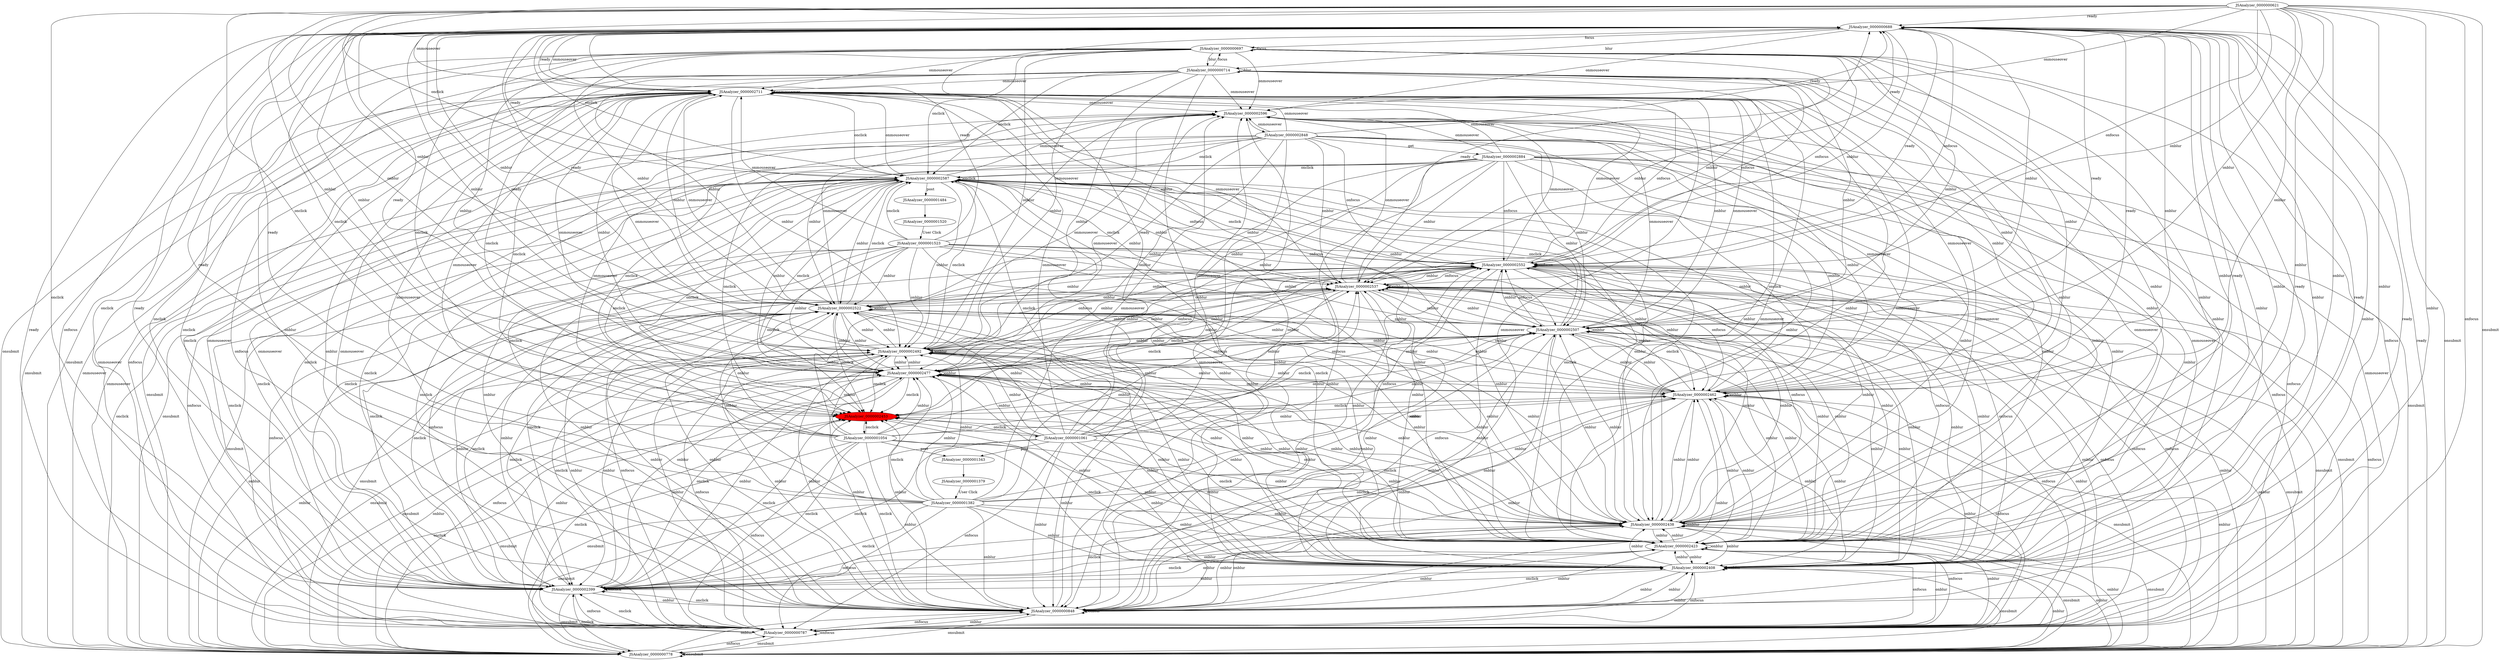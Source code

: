 digraph FSM {
JSAnalyzer_0000000621 [];
JSAnalyzer_0000000688 [];
JSAnalyzer_0000000697 [];
JSAnalyzer_0000000714 [];
JSAnalyzer_0000000778 [];
JSAnalyzer_0000000787 [];
JSAnalyzer_0000000848 [];
JSAnalyzer_0000001054 [];
JSAnalyzer_0000001061 [];
JSAnalyzer_0000001343 [];
JSAnalyzer_0000001379 [];
JSAnalyzer_0000001484 [];
JSAnalyzer_0000001520 [];
JSAnalyzer_0000002399 [];
JSAnalyzer_0000002408 [];
JSAnalyzer_0000002423 [];
JSAnalyzer_0000002438 [];
JSAnalyzer_0000002453 [style=filled,fillcolor=red];
JSAnalyzer_0000002462 [];
JSAnalyzer_0000002477 [];
JSAnalyzer_0000002492 [];
JSAnalyzer_0000002507 [];
JSAnalyzer_0000002522 [];
JSAnalyzer_0000002537 [];
JSAnalyzer_0000002552 [];
JSAnalyzer_0000002587 [];
JSAnalyzer_0000002596 [];
JSAnalyzer_0000002711 [];
JSAnalyzer_0000002848 [];
JSAnalyzer_0000002884 [];
JSAnalyzer_0000001382 [];
JSAnalyzer_0000001523 [];
JSAnalyzer_0000002453 -> JSAnalyzer_0000001054 []
JSAnalyzer_0000002453 -> JSAnalyzer_0000001061 []
JSAnalyzer_0000001343 -> JSAnalyzer_0000001379 []
JSAnalyzer_0000001484 -> JSAnalyzer_0000001520 []
JSAnalyzer_0000002596 -> JSAnalyzer_0000002848 []
JSAnalyzer_0000000621 -> JSAnalyzer_0000000778 [label="onsubmit"]
JSAnalyzer_0000000621 -> JSAnalyzer_0000000787 [label="onfocus"]
JSAnalyzer_0000000621 -> JSAnalyzer_0000000848 [label="onblur"]
JSAnalyzer_0000000621 -> JSAnalyzer_0000002399 [label="onclick"]
JSAnalyzer_0000000621 -> JSAnalyzer_0000002408 [label="onblur"]
JSAnalyzer_0000000621 -> JSAnalyzer_0000002423 [label="onblur"]
JSAnalyzer_0000000621 -> JSAnalyzer_0000002438 [label="onblur"]
JSAnalyzer_0000000621 -> JSAnalyzer_0000002453 [label="onclick"]
JSAnalyzer_0000000621 -> JSAnalyzer_0000002462 [label="onblur"]
JSAnalyzer_0000000621 -> JSAnalyzer_0000002477 [label="onblur"]
JSAnalyzer_0000000621 -> JSAnalyzer_0000002492 [label="onblur"]
JSAnalyzer_0000000621 -> JSAnalyzer_0000002507 [label="onblur"]
JSAnalyzer_0000000621 -> JSAnalyzer_0000002522 [label="onblur"]
JSAnalyzer_0000000621 -> JSAnalyzer_0000002537 [label="onblur"]
JSAnalyzer_0000000621 -> JSAnalyzer_0000002552 [label="onfocus"]
JSAnalyzer_0000000621 -> JSAnalyzer_0000002587 [label="onclick"]
JSAnalyzer_0000000621 -> JSAnalyzer_0000002596 [label="onmouseover"]
JSAnalyzer_0000000621 -> JSAnalyzer_0000002711 [label="onmouseover"]
JSAnalyzer_0000000621 -> JSAnalyzer_0000000688 [label="ready"]
JSAnalyzer_0000000688 -> JSAnalyzer_0000000697 [label="focus"]
JSAnalyzer_0000000688 -> JSAnalyzer_0000000714 [label="blur"]
JSAnalyzer_0000000688 -> JSAnalyzer_0000000778 [label="onsubmit"]
JSAnalyzer_0000000688 -> JSAnalyzer_0000000787 [label="onfocus"]
JSAnalyzer_0000000688 -> JSAnalyzer_0000000848 [label="onblur"]
JSAnalyzer_0000000688 -> JSAnalyzer_0000002399 [label="onclick"]
JSAnalyzer_0000000688 -> JSAnalyzer_0000002408 [label="onblur"]
JSAnalyzer_0000000688 -> JSAnalyzer_0000002423 [label="onblur"]
JSAnalyzer_0000000688 -> JSAnalyzer_0000002438 [label="onblur"]
JSAnalyzer_0000000688 -> JSAnalyzer_0000002453 [label="onclick"]
JSAnalyzer_0000000688 -> JSAnalyzer_0000002462 [label="onblur"]
JSAnalyzer_0000000688 -> JSAnalyzer_0000002477 [label="onblur"]
JSAnalyzer_0000000688 -> JSAnalyzer_0000002492 [label="onblur"]
JSAnalyzer_0000000688 -> JSAnalyzer_0000002507 [label="onblur"]
JSAnalyzer_0000000688 -> JSAnalyzer_0000002522 [label="onblur"]
JSAnalyzer_0000000688 -> JSAnalyzer_0000002537 [label="onblur"]
JSAnalyzer_0000000688 -> JSAnalyzer_0000002552 [label="onfocus"]
JSAnalyzer_0000000688 -> JSAnalyzer_0000002587 [label="onclick"]
JSAnalyzer_0000000688 -> JSAnalyzer_0000002596 [label="onmouseover"]
JSAnalyzer_0000000688 -> JSAnalyzer_0000002711 [label="onmouseover"]
JSAnalyzer_0000000697 -> JSAnalyzer_0000000697 [label="focus"]
JSAnalyzer_0000000697 -> JSAnalyzer_0000000714 [label="blur"]
JSAnalyzer_0000000697 -> JSAnalyzer_0000000778 [label="onsubmit"]
JSAnalyzer_0000000697 -> JSAnalyzer_0000000787 [label="onfocus"]
JSAnalyzer_0000000697 -> JSAnalyzer_0000000848 [label="onblur"]
JSAnalyzer_0000000697 -> JSAnalyzer_0000002399 [label="onclick"]
JSAnalyzer_0000000697 -> JSAnalyzer_0000002408 [label="onblur"]
JSAnalyzer_0000000697 -> JSAnalyzer_0000002423 [label="onblur"]
JSAnalyzer_0000000697 -> JSAnalyzer_0000002438 [label="onblur"]
JSAnalyzer_0000000697 -> JSAnalyzer_0000002453 [label="onclick"]
JSAnalyzer_0000000697 -> JSAnalyzer_0000002462 [label="onblur"]
JSAnalyzer_0000000697 -> JSAnalyzer_0000002477 [label="onblur"]
JSAnalyzer_0000000697 -> JSAnalyzer_0000002492 [label="onblur"]
JSAnalyzer_0000000697 -> JSAnalyzer_0000002507 [label="onblur"]
JSAnalyzer_0000000697 -> JSAnalyzer_0000002522 [label="onblur"]
JSAnalyzer_0000000697 -> JSAnalyzer_0000002537 [label="onblur"]
JSAnalyzer_0000000697 -> JSAnalyzer_0000002552 [label="onfocus"]
JSAnalyzer_0000000697 -> JSAnalyzer_0000002587 [label="onclick"]
JSAnalyzer_0000000697 -> JSAnalyzer_0000002596 [label="onmouseover"]
JSAnalyzer_0000000697 -> JSAnalyzer_0000002711 [label="onmouseover"]
JSAnalyzer_0000000714 -> JSAnalyzer_0000000697 [label="focus"]
JSAnalyzer_0000000714 -> JSAnalyzer_0000000714 [label="blur"]
JSAnalyzer_0000000714 -> JSAnalyzer_0000000778 [label="onsubmit"]
JSAnalyzer_0000000714 -> JSAnalyzer_0000000787 [label="onfocus"]
JSAnalyzer_0000000714 -> JSAnalyzer_0000000848 [label="onblur"]
JSAnalyzer_0000000714 -> JSAnalyzer_0000002399 [label="onclick"]
JSAnalyzer_0000000714 -> JSAnalyzer_0000002408 [label="onblur"]
JSAnalyzer_0000000714 -> JSAnalyzer_0000002423 [label="onblur"]
JSAnalyzer_0000000714 -> JSAnalyzer_0000002438 [label="onblur"]
JSAnalyzer_0000000714 -> JSAnalyzer_0000002453 [label="onclick"]
JSAnalyzer_0000000714 -> JSAnalyzer_0000002462 [label="onblur"]
JSAnalyzer_0000000714 -> JSAnalyzer_0000002477 [label="onblur"]
JSAnalyzer_0000000714 -> JSAnalyzer_0000002492 [label="onblur"]
JSAnalyzer_0000000714 -> JSAnalyzer_0000002507 [label="onblur"]
JSAnalyzer_0000000714 -> JSAnalyzer_0000002522 [label="onblur"]
JSAnalyzer_0000000714 -> JSAnalyzer_0000002537 [label="onblur"]
JSAnalyzer_0000000714 -> JSAnalyzer_0000002552 [label="onfocus"]
JSAnalyzer_0000000714 -> JSAnalyzer_0000002587 [label="onclick"]
JSAnalyzer_0000000714 -> JSAnalyzer_0000002596 [label="onmouseover"]
JSAnalyzer_0000000714 -> JSAnalyzer_0000002711 [label="onmouseover"]
JSAnalyzer_0000000778 -> JSAnalyzer_0000000778 [label="onsubmit"]
JSAnalyzer_0000000778 -> JSAnalyzer_0000000787 [label="onfocus"]
JSAnalyzer_0000000778 -> JSAnalyzer_0000000848 [label="onblur"]
JSAnalyzer_0000000778 -> JSAnalyzer_0000002399 [label="onclick"]
JSAnalyzer_0000000778 -> JSAnalyzer_0000002408 [label="onblur"]
JSAnalyzer_0000000778 -> JSAnalyzer_0000002423 [label="onblur"]
JSAnalyzer_0000000778 -> JSAnalyzer_0000002438 [label="onblur"]
JSAnalyzer_0000000778 -> JSAnalyzer_0000002453 [label="onclick"]
JSAnalyzer_0000000778 -> JSAnalyzer_0000002462 [label="onblur"]
JSAnalyzer_0000000778 -> JSAnalyzer_0000002477 [label="onblur"]
JSAnalyzer_0000000778 -> JSAnalyzer_0000002492 [label="onblur"]
JSAnalyzer_0000000778 -> JSAnalyzer_0000002507 [label="onblur"]
JSAnalyzer_0000000778 -> JSAnalyzer_0000002522 [label="onblur"]
JSAnalyzer_0000000778 -> JSAnalyzer_0000002537 [label="onblur"]
JSAnalyzer_0000000778 -> JSAnalyzer_0000002552 [label="onfocus"]
JSAnalyzer_0000000778 -> JSAnalyzer_0000002587 [label="onclick"]
JSAnalyzer_0000000778 -> JSAnalyzer_0000002596 [label="onmouseover"]
JSAnalyzer_0000000778 -> JSAnalyzer_0000002711 [label="onmouseover"]
JSAnalyzer_0000000778 -> JSAnalyzer_0000000688 [label="ready"]
JSAnalyzer_0000000787 -> JSAnalyzer_0000000778 [label="onsubmit"]
JSAnalyzer_0000000787 -> JSAnalyzer_0000000787 [label="onfocus"]
JSAnalyzer_0000000787 -> JSAnalyzer_0000000848 [label="onblur"]
JSAnalyzer_0000000787 -> JSAnalyzer_0000002399 [label="onclick"]
JSAnalyzer_0000000787 -> JSAnalyzer_0000002408 [label="onblur"]
JSAnalyzer_0000000787 -> JSAnalyzer_0000002423 [label="onblur"]
JSAnalyzer_0000000787 -> JSAnalyzer_0000002438 [label="onblur"]
JSAnalyzer_0000000787 -> JSAnalyzer_0000002453 [label="onclick"]
JSAnalyzer_0000000787 -> JSAnalyzer_0000002462 [label="onblur"]
JSAnalyzer_0000000787 -> JSAnalyzer_0000002477 [label="onblur"]
JSAnalyzer_0000000787 -> JSAnalyzer_0000002492 [label="onblur"]
JSAnalyzer_0000000787 -> JSAnalyzer_0000002507 [label="onblur"]
JSAnalyzer_0000000787 -> JSAnalyzer_0000002522 [label="onblur"]
JSAnalyzer_0000000787 -> JSAnalyzer_0000002537 [label="onblur"]
JSAnalyzer_0000000787 -> JSAnalyzer_0000002552 [label="onfocus"]
JSAnalyzer_0000000787 -> JSAnalyzer_0000002587 [label="onclick"]
JSAnalyzer_0000000787 -> JSAnalyzer_0000002596 [label="onmouseover"]
JSAnalyzer_0000000787 -> JSAnalyzer_0000002711 [label="onmouseover"]
JSAnalyzer_0000000787 -> JSAnalyzer_0000000688 [label="ready"]
JSAnalyzer_0000000848 -> JSAnalyzer_0000000778 [label="onsubmit"]
JSAnalyzer_0000000848 -> JSAnalyzer_0000000787 [label="onfocus"]
JSAnalyzer_0000000848 -> JSAnalyzer_0000000848 [label="onblur"]
JSAnalyzer_0000000848 -> JSAnalyzer_0000002399 [label="onclick"]
JSAnalyzer_0000000848 -> JSAnalyzer_0000002408 [label="onblur"]
JSAnalyzer_0000000848 -> JSAnalyzer_0000002423 [label="onblur"]
JSAnalyzer_0000000848 -> JSAnalyzer_0000002438 [label="onblur"]
JSAnalyzer_0000000848 -> JSAnalyzer_0000002453 [label="onclick"]
JSAnalyzer_0000000848 -> JSAnalyzer_0000002462 [label="onblur"]
JSAnalyzer_0000000848 -> JSAnalyzer_0000002477 [label="onblur"]
JSAnalyzer_0000000848 -> JSAnalyzer_0000002492 [label="onblur"]
JSAnalyzer_0000000848 -> JSAnalyzer_0000002507 [label="onblur"]
JSAnalyzer_0000000848 -> JSAnalyzer_0000002522 [label="onblur"]
JSAnalyzer_0000000848 -> JSAnalyzer_0000002537 [label="onblur"]
JSAnalyzer_0000000848 -> JSAnalyzer_0000002552 [label="onfocus"]
JSAnalyzer_0000000848 -> JSAnalyzer_0000002587 [label="onclick"]
JSAnalyzer_0000000848 -> JSAnalyzer_0000002596 [label="onmouseover"]
JSAnalyzer_0000000848 -> JSAnalyzer_0000002711 [label="onmouseover"]
JSAnalyzer_0000000848 -> JSAnalyzer_0000000688 [label="ready"]
JSAnalyzer_0000001054 -> JSAnalyzer_0000001343 [label="post"]
JSAnalyzer_0000001054 -> JSAnalyzer_0000000778 [label="onsubmit"]
JSAnalyzer_0000001054 -> JSAnalyzer_0000000787 [label="onfocus"]
JSAnalyzer_0000001054 -> JSAnalyzer_0000000848 [label="onblur"]
JSAnalyzer_0000001054 -> JSAnalyzer_0000002399 [label="onclick"]
JSAnalyzer_0000001054 -> JSAnalyzer_0000002408 [label="onblur"]
JSAnalyzer_0000001054 -> JSAnalyzer_0000002423 [label="onblur"]
JSAnalyzer_0000001054 -> JSAnalyzer_0000002438 [label="onblur"]
JSAnalyzer_0000001054 -> JSAnalyzer_0000002453 [label="onclick"]
JSAnalyzer_0000001054 -> JSAnalyzer_0000002462 [label="onblur"]
JSAnalyzer_0000001054 -> JSAnalyzer_0000002477 [label="onblur"]
JSAnalyzer_0000001054 -> JSAnalyzer_0000002492 [label="onblur"]
JSAnalyzer_0000001054 -> JSAnalyzer_0000002507 [label="onblur"]
JSAnalyzer_0000001054 -> JSAnalyzer_0000002522 [label="onblur"]
JSAnalyzer_0000001054 -> JSAnalyzer_0000002537 [label="onblur"]
JSAnalyzer_0000001054 -> JSAnalyzer_0000002552 [label="onfocus"]
JSAnalyzer_0000001054 -> JSAnalyzer_0000002587 [label="onclick"]
JSAnalyzer_0000001054 -> JSAnalyzer_0000002596 [label="onmouseover"]
JSAnalyzer_0000001054 -> JSAnalyzer_0000002711 [label="onmouseover"]
JSAnalyzer_0000001054 -> JSAnalyzer_0000000688 [label="ready"]
JSAnalyzer_0000001061 -> JSAnalyzer_0000001343 [label="post"]
JSAnalyzer_0000001061 -> JSAnalyzer_0000000778 [label="onsubmit"]
JSAnalyzer_0000001061 -> JSAnalyzer_0000000787 [label="onfocus"]
JSAnalyzer_0000001061 -> JSAnalyzer_0000000848 [label="onblur"]
JSAnalyzer_0000001061 -> JSAnalyzer_0000002399 [label="onclick"]
JSAnalyzer_0000001061 -> JSAnalyzer_0000002408 [label="onblur"]
JSAnalyzer_0000001061 -> JSAnalyzer_0000002423 [label="onblur"]
JSAnalyzer_0000001061 -> JSAnalyzer_0000002438 [label="onblur"]
JSAnalyzer_0000001061 -> JSAnalyzer_0000002453 [label="onclick"]
JSAnalyzer_0000001061 -> JSAnalyzer_0000002462 [label="onblur"]
JSAnalyzer_0000001061 -> JSAnalyzer_0000002477 [label="onblur"]
JSAnalyzer_0000001061 -> JSAnalyzer_0000002492 [label="onblur"]
JSAnalyzer_0000001061 -> JSAnalyzer_0000002507 [label="onblur"]
JSAnalyzer_0000001061 -> JSAnalyzer_0000002522 [label="onblur"]
JSAnalyzer_0000001061 -> JSAnalyzer_0000002537 [label="onblur"]
JSAnalyzer_0000001061 -> JSAnalyzer_0000002552 [label="onfocus"]
JSAnalyzer_0000001061 -> JSAnalyzer_0000002587 [label="onclick"]
JSAnalyzer_0000001061 -> JSAnalyzer_0000002596 [label="onmouseover"]
JSAnalyzer_0000001061 -> JSAnalyzer_0000002711 [label="onmouseover"]
JSAnalyzer_0000001061 -> JSAnalyzer_0000000688 [label="ready"]
JSAnalyzer_0000001379 -> JSAnalyzer_0000001382 [label="User Click"]
JSAnalyzer_0000001520 -> JSAnalyzer_0000001523 [label="User Click"]
JSAnalyzer_0000002399 -> JSAnalyzer_0000000778 [label="onsubmit"]
JSAnalyzer_0000002399 -> JSAnalyzer_0000000787 [label="onfocus"]
JSAnalyzer_0000002399 -> JSAnalyzer_0000000848 [label="onblur"]
JSAnalyzer_0000002399 -> JSAnalyzer_0000002399 [label="onclick"]
JSAnalyzer_0000002399 -> JSAnalyzer_0000002408 [label="onblur"]
JSAnalyzer_0000002399 -> JSAnalyzer_0000002423 [label="onblur"]
JSAnalyzer_0000002399 -> JSAnalyzer_0000002438 [label="onblur"]
JSAnalyzer_0000002399 -> JSAnalyzer_0000002453 [label="onclick"]
JSAnalyzer_0000002399 -> JSAnalyzer_0000002462 [label="onblur"]
JSAnalyzer_0000002399 -> JSAnalyzer_0000002477 [label="onblur"]
JSAnalyzer_0000002399 -> JSAnalyzer_0000002492 [label="onblur"]
JSAnalyzer_0000002399 -> JSAnalyzer_0000002507 [label="onblur"]
JSAnalyzer_0000002399 -> JSAnalyzer_0000002522 [label="onblur"]
JSAnalyzer_0000002399 -> JSAnalyzer_0000002537 [label="onblur"]
JSAnalyzer_0000002399 -> JSAnalyzer_0000002552 [label="onfocus"]
JSAnalyzer_0000002399 -> JSAnalyzer_0000002587 [label="onclick"]
JSAnalyzer_0000002399 -> JSAnalyzer_0000002596 [label="onmouseover"]
JSAnalyzer_0000002399 -> JSAnalyzer_0000002711 [label="onmouseover"]
JSAnalyzer_0000002399 -> JSAnalyzer_0000000688 [label="ready"]
JSAnalyzer_0000002408 -> JSAnalyzer_0000000778 [label="onsubmit"]
JSAnalyzer_0000002408 -> JSAnalyzer_0000000787 [label="onfocus"]
JSAnalyzer_0000002408 -> JSAnalyzer_0000000848 [label="onblur"]
JSAnalyzer_0000002408 -> JSAnalyzer_0000002399 [label="onclick"]
JSAnalyzer_0000002408 -> JSAnalyzer_0000002408 [label="onblur"]
JSAnalyzer_0000002408 -> JSAnalyzer_0000002423 [label="onblur"]
JSAnalyzer_0000002408 -> JSAnalyzer_0000002438 [label="onblur"]
JSAnalyzer_0000002408 -> JSAnalyzer_0000002453 [label="onclick"]
JSAnalyzer_0000002408 -> JSAnalyzer_0000002462 [label="onblur"]
JSAnalyzer_0000002408 -> JSAnalyzer_0000002477 [label="onblur"]
JSAnalyzer_0000002408 -> JSAnalyzer_0000002492 [label="onblur"]
JSAnalyzer_0000002408 -> JSAnalyzer_0000002507 [label="onblur"]
JSAnalyzer_0000002408 -> JSAnalyzer_0000002522 [label="onblur"]
JSAnalyzer_0000002408 -> JSAnalyzer_0000002537 [label="onblur"]
JSAnalyzer_0000002408 -> JSAnalyzer_0000002552 [label="onfocus"]
JSAnalyzer_0000002408 -> JSAnalyzer_0000002587 [label="onclick"]
JSAnalyzer_0000002408 -> JSAnalyzer_0000002596 [label="onmouseover"]
JSAnalyzer_0000002408 -> JSAnalyzer_0000002711 [label="onmouseover"]
JSAnalyzer_0000002408 -> JSAnalyzer_0000000688 [label="ready"]
JSAnalyzer_0000002423 -> JSAnalyzer_0000000778 [label="onsubmit"]
JSAnalyzer_0000002423 -> JSAnalyzer_0000000787 [label="onfocus"]
JSAnalyzer_0000002423 -> JSAnalyzer_0000000848 [label="onblur"]
JSAnalyzer_0000002423 -> JSAnalyzer_0000002399 [label="onclick"]
JSAnalyzer_0000002423 -> JSAnalyzer_0000002408 [label="onblur"]
JSAnalyzer_0000002423 -> JSAnalyzer_0000002423 [label="onblur"]
JSAnalyzer_0000002423 -> JSAnalyzer_0000002438 [label="onblur"]
JSAnalyzer_0000002423 -> JSAnalyzer_0000002453 [label="onclick"]
JSAnalyzer_0000002423 -> JSAnalyzer_0000002462 [label="onblur"]
JSAnalyzer_0000002423 -> JSAnalyzer_0000002477 [label="onblur"]
JSAnalyzer_0000002423 -> JSAnalyzer_0000002492 [label="onblur"]
JSAnalyzer_0000002423 -> JSAnalyzer_0000002507 [label="onblur"]
JSAnalyzer_0000002423 -> JSAnalyzer_0000002522 [label="onblur"]
JSAnalyzer_0000002423 -> JSAnalyzer_0000002537 [label="onblur"]
JSAnalyzer_0000002423 -> JSAnalyzer_0000002552 [label="onfocus"]
JSAnalyzer_0000002423 -> JSAnalyzer_0000002587 [label="onclick"]
JSAnalyzer_0000002423 -> JSAnalyzer_0000002596 [label="onmouseover"]
JSAnalyzer_0000002423 -> JSAnalyzer_0000002711 [label="onmouseover"]
JSAnalyzer_0000002423 -> JSAnalyzer_0000000688 [label="ready"]
JSAnalyzer_0000002438 -> JSAnalyzer_0000000778 [label="onsubmit"]
JSAnalyzer_0000002438 -> JSAnalyzer_0000000787 [label="onfocus"]
JSAnalyzer_0000002438 -> JSAnalyzer_0000000848 [label="onblur"]
JSAnalyzer_0000002438 -> JSAnalyzer_0000002399 [label="onclick"]
JSAnalyzer_0000002438 -> JSAnalyzer_0000002408 [label="onblur"]
JSAnalyzer_0000002438 -> JSAnalyzer_0000002423 [label="onblur"]
JSAnalyzer_0000002438 -> JSAnalyzer_0000002438 [label="onblur"]
JSAnalyzer_0000002438 -> JSAnalyzer_0000002453 [label="onclick"]
JSAnalyzer_0000002438 -> JSAnalyzer_0000002462 [label="onblur"]
JSAnalyzer_0000002438 -> JSAnalyzer_0000002477 [label="onblur"]
JSAnalyzer_0000002438 -> JSAnalyzer_0000002492 [label="onblur"]
JSAnalyzer_0000002438 -> JSAnalyzer_0000002507 [label="onblur"]
JSAnalyzer_0000002438 -> JSAnalyzer_0000002522 [label="onblur"]
JSAnalyzer_0000002438 -> JSAnalyzer_0000002537 [label="onblur"]
JSAnalyzer_0000002438 -> JSAnalyzer_0000002552 [label="onfocus"]
JSAnalyzer_0000002438 -> JSAnalyzer_0000002587 [label="onclick"]
JSAnalyzer_0000002438 -> JSAnalyzer_0000002596 [label="onmouseover"]
JSAnalyzer_0000002438 -> JSAnalyzer_0000002711 [label="onmouseover"]
JSAnalyzer_0000002438 -> JSAnalyzer_0000000688 [label="ready"]
JSAnalyzer_0000002462 -> JSAnalyzer_0000000778 [label="onsubmit"]
JSAnalyzer_0000002462 -> JSAnalyzer_0000000787 [label="onfocus"]
JSAnalyzer_0000002462 -> JSAnalyzer_0000000848 [label="onblur"]
JSAnalyzer_0000002462 -> JSAnalyzer_0000002399 [label="onclick"]
JSAnalyzer_0000002462 -> JSAnalyzer_0000002408 [label="onblur"]
JSAnalyzer_0000002462 -> JSAnalyzer_0000002423 [label="onblur"]
JSAnalyzer_0000002462 -> JSAnalyzer_0000002438 [label="onblur"]
JSAnalyzer_0000002462 -> JSAnalyzer_0000002453 [label="onclick"]
JSAnalyzer_0000002462 -> JSAnalyzer_0000002462 [label="onblur"]
JSAnalyzer_0000002462 -> JSAnalyzer_0000002477 [label="onblur"]
JSAnalyzer_0000002462 -> JSAnalyzer_0000002492 [label="onblur"]
JSAnalyzer_0000002462 -> JSAnalyzer_0000002507 [label="onblur"]
JSAnalyzer_0000002462 -> JSAnalyzer_0000002522 [label="onblur"]
JSAnalyzer_0000002462 -> JSAnalyzer_0000002537 [label="onblur"]
JSAnalyzer_0000002462 -> JSAnalyzer_0000002552 [label="onfocus"]
JSAnalyzer_0000002462 -> JSAnalyzer_0000002587 [label="onclick"]
JSAnalyzer_0000002462 -> JSAnalyzer_0000002596 [label="onmouseover"]
JSAnalyzer_0000002462 -> JSAnalyzer_0000002711 [label="onmouseover"]
JSAnalyzer_0000002462 -> JSAnalyzer_0000000688 [label="ready"]
JSAnalyzer_0000002477 -> JSAnalyzer_0000000778 [label="onsubmit"]
JSAnalyzer_0000002477 -> JSAnalyzer_0000000787 [label="onfocus"]
JSAnalyzer_0000002477 -> JSAnalyzer_0000000848 [label="onblur"]
JSAnalyzer_0000002477 -> JSAnalyzer_0000002399 [label="onclick"]
JSAnalyzer_0000002477 -> JSAnalyzer_0000002408 [label="onblur"]
JSAnalyzer_0000002477 -> JSAnalyzer_0000002423 [label="onblur"]
JSAnalyzer_0000002477 -> JSAnalyzer_0000002438 [label="onblur"]
JSAnalyzer_0000002477 -> JSAnalyzer_0000002453 [label="onclick"]
JSAnalyzer_0000002477 -> JSAnalyzer_0000002462 [label="onblur"]
JSAnalyzer_0000002477 -> JSAnalyzer_0000002477 [label="onblur"]
JSAnalyzer_0000002477 -> JSAnalyzer_0000002492 [label="onblur"]
JSAnalyzer_0000002477 -> JSAnalyzer_0000002507 [label="onblur"]
JSAnalyzer_0000002477 -> JSAnalyzer_0000002522 [label="onblur"]
JSAnalyzer_0000002477 -> JSAnalyzer_0000002537 [label="onblur"]
JSAnalyzer_0000002477 -> JSAnalyzer_0000002552 [label="onfocus"]
JSAnalyzer_0000002477 -> JSAnalyzer_0000002587 [label="onclick"]
JSAnalyzer_0000002477 -> JSAnalyzer_0000002596 [label="onmouseover"]
JSAnalyzer_0000002477 -> JSAnalyzer_0000002711 [label="onmouseover"]
JSAnalyzer_0000002477 -> JSAnalyzer_0000000688 [label="ready"]
JSAnalyzer_0000002492 -> JSAnalyzer_0000000778 [label="onsubmit"]
JSAnalyzer_0000002492 -> JSAnalyzer_0000000787 [label="onfocus"]
JSAnalyzer_0000002492 -> JSAnalyzer_0000000848 [label="onblur"]
JSAnalyzer_0000002492 -> JSAnalyzer_0000002399 [label="onclick"]
JSAnalyzer_0000002492 -> JSAnalyzer_0000002408 [label="onblur"]
JSAnalyzer_0000002492 -> JSAnalyzer_0000002423 [label="onblur"]
JSAnalyzer_0000002492 -> JSAnalyzer_0000002438 [label="onblur"]
JSAnalyzer_0000002492 -> JSAnalyzer_0000002453 [label="onclick"]
JSAnalyzer_0000002492 -> JSAnalyzer_0000002462 [label="onblur"]
JSAnalyzer_0000002492 -> JSAnalyzer_0000002477 [label="onblur"]
JSAnalyzer_0000002492 -> JSAnalyzer_0000002492 [label="onblur"]
JSAnalyzer_0000002492 -> JSAnalyzer_0000002507 [label="onblur"]
JSAnalyzer_0000002492 -> JSAnalyzer_0000002522 [label="onblur"]
JSAnalyzer_0000002492 -> JSAnalyzer_0000002537 [label="onblur"]
JSAnalyzer_0000002492 -> JSAnalyzer_0000002552 [label="onfocus"]
JSAnalyzer_0000002492 -> JSAnalyzer_0000002587 [label="onclick"]
JSAnalyzer_0000002492 -> JSAnalyzer_0000002596 [label="onmouseover"]
JSAnalyzer_0000002492 -> JSAnalyzer_0000002711 [label="onmouseover"]
JSAnalyzer_0000002492 -> JSAnalyzer_0000000688 [label="ready"]
JSAnalyzer_0000002507 -> JSAnalyzer_0000000778 [label="onsubmit"]
JSAnalyzer_0000002507 -> JSAnalyzer_0000000787 [label="onfocus"]
JSAnalyzer_0000002507 -> JSAnalyzer_0000000848 [label="onblur"]
JSAnalyzer_0000002507 -> JSAnalyzer_0000002399 [label="onclick"]
JSAnalyzer_0000002507 -> JSAnalyzer_0000002408 [label="onblur"]
JSAnalyzer_0000002507 -> JSAnalyzer_0000002423 [label="onblur"]
JSAnalyzer_0000002507 -> JSAnalyzer_0000002438 [label="onblur"]
JSAnalyzer_0000002507 -> JSAnalyzer_0000002453 [label="onclick"]
JSAnalyzer_0000002507 -> JSAnalyzer_0000002462 [label="onblur"]
JSAnalyzer_0000002507 -> JSAnalyzer_0000002477 [label="onblur"]
JSAnalyzer_0000002507 -> JSAnalyzer_0000002492 [label="onblur"]
JSAnalyzer_0000002507 -> JSAnalyzer_0000002507 [label="onblur"]
JSAnalyzer_0000002507 -> JSAnalyzer_0000002522 [label="onblur"]
JSAnalyzer_0000002507 -> JSAnalyzer_0000002537 [label="onblur"]
JSAnalyzer_0000002507 -> JSAnalyzer_0000002552 [label="onfocus"]
JSAnalyzer_0000002507 -> JSAnalyzer_0000002587 [label="onclick"]
JSAnalyzer_0000002507 -> JSAnalyzer_0000002596 [label="onmouseover"]
JSAnalyzer_0000002507 -> JSAnalyzer_0000002711 [label="onmouseover"]
JSAnalyzer_0000002507 -> JSAnalyzer_0000000688 [label="ready"]
JSAnalyzer_0000002522 -> JSAnalyzer_0000000778 [label="onsubmit"]
JSAnalyzer_0000002522 -> JSAnalyzer_0000000787 [label="onfocus"]
JSAnalyzer_0000002522 -> JSAnalyzer_0000000848 [label="onblur"]
JSAnalyzer_0000002522 -> JSAnalyzer_0000002399 [label="onclick"]
JSAnalyzer_0000002522 -> JSAnalyzer_0000002408 [label="onblur"]
JSAnalyzer_0000002522 -> JSAnalyzer_0000002423 [label="onblur"]
JSAnalyzer_0000002522 -> JSAnalyzer_0000002438 [label="onblur"]
JSAnalyzer_0000002522 -> JSAnalyzer_0000002453 [label="onclick"]
JSAnalyzer_0000002522 -> JSAnalyzer_0000002462 [label="onblur"]
JSAnalyzer_0000002522 -> JSAnalyzer_0000002477 [label="onblur"]
JSAnalyzer_0000002522 -> JSAnalyzer_0000002492 [label="onblur"]
JSAnalyzer_0000002522 -> JSAnalyzer_0000002507 [label="onblur"]
JSAnalyzer_0000002522 -> JSAnalyzer_0000002522 [label="onblur"]
JSAnalyzer_0000002522 -> JSAnalyzer_0000002537 [label="onblur"]
JSAnalyzer_0000002522 -> JSAnalyzer_0000002552 [label="onfocus"]
JSAnalyzer_0000002522 -> JSAnalyzer_0000002587 [label="onclick"]
JSAnalyzer_0000002522 -> JSAnalyzer_0000002596 [label="onmouseover"]
JSAnalyzer_0000002522 -> JSAnalyzer_0000002711 [label="onmouseover"]
JSAnalyzer_0000002522 -> JSAnalyzer_0000000688 [label="ready"]
JSAnalyzer_0000002537 -> JSAnalyzer_0000000778 [label="onsubmit"]
JSAnalyzer_0000002537 -> JSAnalyzer_0000000787 [label="onfocus"]
JSAnalyzer_0000002537 -> JSAnalyzer_0000000848 [label="onblur"]
JSAnalyzer_0000002537 -> JSAnalyzer_0000002399 [label="onclick"]
JSAnalyzer_0000002537 -> JSAnalyzer_0000002408 [label="onblur"]
JSAnalyzer_0000002537 -> JSAnalyzer_0000002423 [label="onblur"]
JSAnalyzer_0000002537 -> JSAnalyzer_0000002438 [label="onblur"]
JSAnalyzer_0000002537 -> JSAnalyzer_0000002453 [label="onclick"]
JSAnalyzer_0000002537 -> JSAnalyzer_0000002462 [label="onblur"]
JSAnalyzer_0000002537 -> JSAnalyzer_0000002477 [label="onblur"]
JSAnalyzer_0000002537 -> JSAnalyzer_0000002492 [label="onblur"]
JSAnalyzer_0000002537 -> JSAnalyzer_0000002507 [label="onblur"]
JSAnalyzer_0000002537 -> JSAnalyzer_0000002522 [label="onblur"]
JSAnalyzer_0000002537 -> JSAnalyzer_0000002537 [label="onblur"]
JSAnalyzer_0000002537 -> JSAnalyzer_0000002552 [label="onfocus"]
JSAnalyzer_0000002537 -> JSAnalyzer_0000002587 [label="onclick"]
JSAnalyzer_0000002537 -> JSAnalyzer_0000002596 [label="onmouseover"]
JSAnalyzer_0000002537 -> JSAnalyzer_0000002711 [label="onmouseover"]
JSAnalyzer_0000002537 -> JSAnalyzer_0000000688 [label="ready"]
JSAnalyzer_0000002552 -> JSAnalyzer_0000000778 [label="onsubmit"]
JSAnalyzer_0000002552 -> JSAnalyzer_0000000787 [label="onfocus"]
JSAnalyzer_0000002552 -> JSAnalyzer_0000000848 [label="onblur"]
JSAnalyzer_0000002552 -> JSAnalyzer_0000002399 [label="onclick"]
JSAnalyzer_0000002552 -> JSAnalyzer_0000002408 [label="onblur"]
JSAnalyzer_0000002552 -> JSAnalyzer_0000002423 [label="onblur"]
JSAnalyzer_0000002552 -> JSAnalyzer_0000002438 [label="onblur"]
JSAnalyzer_0000002552 -> JSAnalyzer_0000002453 [label="onclick"]
JSAnalyzer_0000002552 -> JSAnalyzer_0000002462 [label="onblur"]
JSAnalyzer_0000002552 -> JSAnalyzer_0000002477 [label="onblur"]
JSAnalyzer_0000002552 -> JSAnalyzer_0000002492 [label="onblur"]
JSAnalyzer_0000002552 -> JSAnalyzer_0000002507 [label="onblur"]
JSAnalyzer_0000002552 -> JSAnalyzer_0000002522 [label="onblur"]
JSAnalyzer_0000002552 -> JSAnalyzer_0000002537 [label="onblur"]
JSAnalyzer_0000002552 -> JSAnalyzer_0000002552 [label="onfocus"]
JSAnalyzer_0000002552 -> JSAnalyzer_0000002587 [label="onclick"]
JSAnalyzer_0000002552 -> JSAnalyzer_0000002596 [label="onmouseover"]
JSAnalyzer_0000002552 -> JSAnalyzer_0000002711 [label="onmouseover"]
JSAnalyzer_0000002552 -> JSAnalyzer_0000000688 [label="ready"]
JSAnalyzer_0000002587 -> JSAnalyzer_0000001484 [label="post"]
JSAnalyzer_0000002587 -> JSAnalyzer_0000000778 [label="onsubmit"]
JSAnalyzer_0000002587 -> JSAnalyzer_0000000787 [label="onfocus"]
JSAnalyzer_0000002587 -> JSAnalyzer_0000000848 [label="onblur"]
JSAnalyzer_0000002587 -> JSAnalyzer_0000002399 [label="onclick"]
JSAnalyzer_0000002587 -> JSAnalyzer_0000002408 [label="onblur"]
JSAnalyzer_0000002587 -> JSAnalyzer_0000002423 [label="onblur"]
JSAnalyzer_0000002587 -> JSAnalyzer_0000002438 [label="onblur"]
JSAnalyzer_0000002587 -> JSAnalyzer_0000002453 [label="onclick"]
JSAnalyzer_0000002587 -> JSAnalyzer_0000002462 [label="onblur"]
JSAnalyzer_0000002587 -> JSAnalyzer_0000002477 [label="onblur"]
JSAnalyzer_0000002587 -> JSAnalyzer_0000002492 [label="onblur"]
JSAnalyzer_0000002587 -> JSAnalyzer_0000002507 [label="onblur"]
JSAnalyzer_0000002587 -> JSAnalyzer_0000002522 [label="onblur"]
JSAnalyzer_0000002587 -> JSAnalyzer_0000002537 [label="onblur"]
JSAnalyzer_0000002587 -> JSAnalyzer_0000002552 [label="onfocus"]
JSAnalyzer_0000002587 -> JSAnalyzer_0000002587 [label="onclick"]
JSAnalyzer_0000002587 -> JSAnalyzer_0000002596 [label="onmouseover"]
JSAnalyzer_0000002587 -> JSAnalyzer_0000002711 [label="onmouseover"]
JSAnalyzer_0000002587 -> JSAnalyzer_0000000688 [label="ready"]
JSAnalyzer_0000002711 -> JSAnalyzer_0000000778 [label="onsubmit"]
JSAnalyzer_0000002711 -> JSAnalyzer_0000000787 [label="onfocus"]
JSAnalyzer_0000002711 -> JSAnalyzer_0000000848 [label="onblur"]
JSAnalyzer_0000002711 -> JSAnalyzer_0000002399 [label="onclick"]
JSAnalyzer_0000002711 -> JSAnalyzer_0000002408 [label="onblur"]
JSAnalyzer_0000002711 -> JSAnalyzer_0000002423 [label="onblur"]
JSAnalyzer_0000002711 -> JSAnalyzer_0000002438 [label="onblur"]
JSAnalyzer_0000002711 -> JSAnalyzer_0000002453 [label="onclick"]
JSAnalyzer_0000002711 -> JSAnalyzer_0000002462 [label="onblur"]
JSAnalyzer_0000002711 -> JSAnalyzer_0000002477 [label="onblur"]
JSAnalyzer_0000002711 -> JSAnalyzer_0000002492 [label="onblur"]
JSAnalyzer_0000002711 -> JSAnalyzer_0000002507 [label="onblur"]
JSAnalyzer_0000002711 -> JSAnalyzer_0000002522 [label="onblur"]
JSAnalyzer_0000002711 -> JSAnalyzer_0000002537 [label="onblur"]
JSAnalyzer_0000002711 -> JSAnalyzer_0000002552 [label="onfocus"]
JSAnalyzer_0000002711 -> JSAnalyzer_0000002587 [label="onclick"]
JSAnalyzer_0000002711 -> JSAnalyzer_0000002596 [label="onmouseover"]
JSAnalyzer_0000002711 -> JSAnalyzer_0000002711 [label="onmouseover"]
JSAnalyzer_0000002711 -> JSAnalyzer_0000000688 [label="ready"]
JSAnalyzer_0000002848 -> JSAnalyzer_0000002884 [label="get"]
JSAnalyzer_0000002848 -> JSAnalyzer_0000000778 [label="onsubmit"]
JSAnalyzer_0000002848 -> JSAnalyzer_0000000787 [label="onfocus"]
JSAnalyzer_0000002848 -> JSAnalyzer_0000000848 [label="onblur"]
JSAnalyzer_0000002848 -> JSAnalyzer_0000002399 [label="onclick"]
JSAnalyzer_0000002848 -> JSAnalyzer_0000002408 [label="onblur"]
JSAnalyzer_0000002848 -> JSAnalyzer_0000002423 [label="onblur"]
JSAnalyzer_0000002848 -> JSAnalyzer_0000002438 [label="onblur"]
JSAnalyzer_0000002848 -> JSAnalyzer_0000002453 [label="onclick"]
JSAnalyzer_0000002848 -> JSAnalyzer_0000002462 [label="onblur"]
JSAnalyzer_0000002848 -> JSAnalyzer_0000002477 [label="onblur"]
JSAnalyzer_0000002848 -> JSAnalyzer_0000002492 [label="onblur"]
JSAnalyzer_0000002848 -> JSAnalyzer_0000002507 [label="onblur"]
JSAnalyzer_0000002848 -> JSAnalyzer_0000002522 [label="onblur"]
JSAnalyzer_0000002848 -> JSAnalyzer_0000002537 [label="onblur"]
JSAnalyzer_0000002848 -> JSAnalyzer_0000002552 [label="onfocus"]
JSAnalyzer_0000002848 -> JSAnalyzer_0000002587 [label="onclick"]
JSAnalyzer_0000002848 -> JSAnalyzer_0000002596 [label="onmouseover"]
JSAnalyzer_0000002848 -> JSAnalyzer_0000002711 [label="onmouseover"]
JSAnalyzer_0000002848 -> JSAnalyzer_0000000688 [label="ready"]
JSAnalyzer_0000002884 -> JSAnalyzer_0000000778 [label="onsubmit"]
JSAnalyzer_0000002884 -> JSAnalyzer_0000000787 [label="onfocus"]
JSAnalyzer_0000002884 -> JSAnalyzer_0000000848 [label="onblur"]
JSAnalyzer_0000002884 -> JSAnalyzer_0000002399 [label="onclick"]
JSAnalyzer_0000002884 -> JSAnalyzer_0000002408 [label="onblur"]
JSAnalyzer_0000002884 -> JSAnalyzer_0000002423 [label="onblur"]
JSAnalyzer_0000002884 -> JSAnalyzer_0000002438 [label="onblur"]
JSAnalyzer_0000002884 -> JSAnalyzer_0000002453 [label="onclick"]
JSAnalyzer_0000002884 -> JSAnalyzer_0000002462 [label="onblur"]
JSAnalyzer_0000002884 -> JSAnalyzer_0000002477 [label="onblur"]
JSAnalyzer_0000002884 -> JSAnalyzer_0000002492 [label="onblur"]
JSAnalyzer_0000002884 -> JSAnalyzer_0000002507 [label="onblur"]
JSAnalyzer_0000002884 -> JSAnalyzer_0000002522 [label="onblur"]
JSAnalyzer_0000002884 -> JSAnalyzer_0000002537 [label="onblur"]
JSAnalyzer_0000002884 -> JSAnalyzer_0000002552 [label="onfocus"]
JSAnalyzer_0000002884 -> JSAnalyzer_0000002587 [label="onclick"]
JSAnalyzer_0000002884 -> JSAnalyzer_0000002596 [label="onmouseover"]
JSAnalyzer_0000002884 -> JSAnalyzer_0000002711 [label="onmouseover"]
JSAnalyzer_0000002884 -> JSAnalyzer_0000000688 [label="ready"]
JSAnalyzer_0000001382 -> JSAnalyzer_0000000778 [label="onsubmit"]
JSAnalyzer_0000001382 -> JSAnalyzer_0000000787 [label="onfocus"]
JSAnalyzer_0000001382 -> JSAnalyzer_0000000848 [label="onblur"]
JSAnalyzer_0000001382 -> JSAnalyzer_0000002399 [label="onclick"]
JSAnalyzer_0000001382 -> JSAnalyzer_0000002408 [label="onblur"]
JSAnalyzer_0000001382 -> JSAnalyzer_0000002423 [label="onblur"]
JSAnalyzer_0000001382 -> JSAnalyzer_0000002438 [label="onblur"]
JSAnalyzer_0000001382 -> JSAnalyzer_0000002453 [label="onclick"]
JSAnalyzer_0000001382 -> JSAnalyzer_0000002462 [label="onblur"]
JSAnalyzer_0000001382 -> JSAnalyzer_0000002477 [label="onblur"]
JSAnalyzer_0000001382 -> JSAnalyzer_0000002492 [label="onblur"]
JSAnalyzer_0000001382 -> JSAnalyzer_0000002507 [label="onblur"]
JSAnalyzer_0000001382 -> JSAnalyzer_0000002522 [label="onblur"]
JSAnalyzer_0000001382 -> JSAnalyzer_0000002537 [label="onblur"]
JSAnalyzer_0000001382 -> JSAnalyzer_0000002552 [label="onfocus"]
JSAnalyzer_0000001382 -> JSAnalyzer_0000002587 [label="onclick"]
JSAnalyzer_0000001382 -> JSAnalyzer_0000002596 [label="onmouseover"]
JSAnalyzer_0000001382 -> JSAnalyzer_0000002711 [label="onmouseover"]
JSAnalyzer_0000001382 -> JSAnalyzer_0000000688 [label="ready"]
JSAnalyzer_0000001523 -> JSAnalyzer_0000000778 [label="onsubmit"]
JSAnalyzer_0000001523 -> JSAnalyzer_0000000787 [label="onfocus"]
JSAnalyzer_0000001523 -> JSAnalyzer_0000000848 [label="onblur"]
JSAnalyzer_0000001523 -> JSAnalyzer_0000002399 [label="onclick"]
JSAnalyzer_0000001523 -> JSAnalyzer_0000002408 [label="onblur"]
JSAnalyzer_0000001523 -> JSAnalyzer_0000002423 [label="onblur"]
JSAnalyzer_0000001523 -> JSAnalyzer_0000002438 [label="onblur"]
JSAnalyzer_0000001523 -> JSAnalyzer_0000002453 [label="onclick"]
JSAnalyzer_0000001523 -> JSAnalyzer_0000002462 [label="onblur"]
JSAnalyzer_0000001523 -> JSAnalyzer_0000002477 [label="onblur"]
JSAnalyzer_0000001523 -> JSAnalyzer_0000002492 [label="onblur"]
JSAnalyzer_0000001523 -> JSAnalyzer_0000002507 [label="onblur"]
JSAnalyzer_0000001523 -> JSAnalyzer_0000002522 [label="onblur"]
JSAnalyzer_0000001523 -> JSAnalyzer_0000002537 [label="onblur"]
JSAnalyzer_0000001523 -> JSAnalyzer_0000002552 [label="onfocus"]
JSAnalyzer_0000001523 -> JSAnalyzer_0000002587 [label="onclick"]
JSAnalyzer_0000001523 -> JSAnalyzer_0000002596 [label="onmouseover"]
JSAnalyzer_0000001523 -> JSAnalyzer_0000002711 [label="onmouseover"]
JSAnalyzer_0000001523 -> JSAnalyzer_0000000688 [label="ready"]
}
